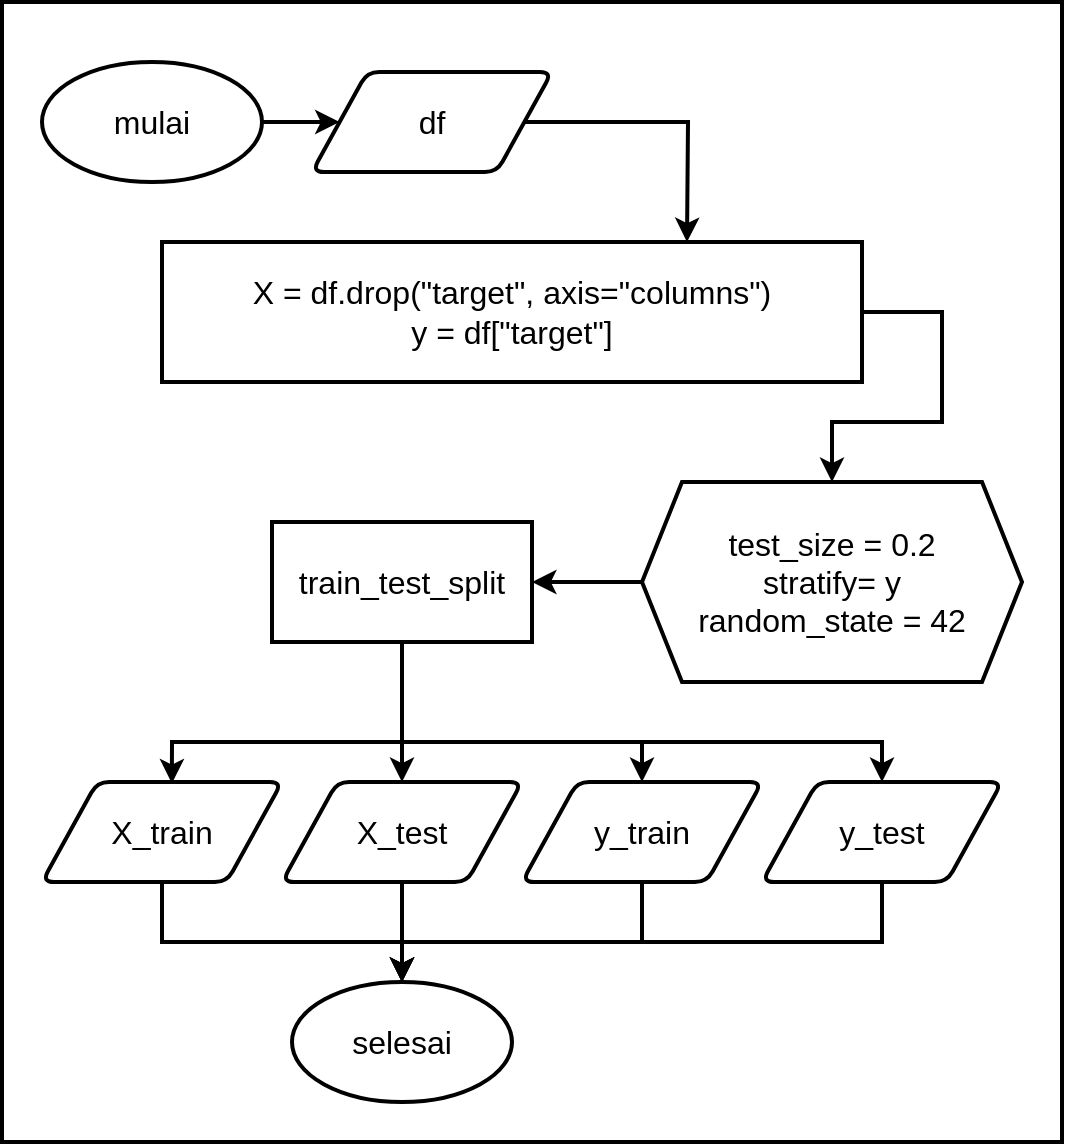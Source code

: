 <mxfile version="14.9.2" type="device"><diagram id="abEE8eUWI1DjOmHTWuad" name="Page-1"><mxGraphModel dx="975" dy="544" grid="1" gridSize="10" guides="1" tooltips="1" connect="1" arrows="1" fold="1" page="1" pageScale="1" pageWidth="850" pageHeight="1100" math="0" shadow="0"><root><mxCell id="0"/><mxCell id="1" parent="0"/><mxCell id="JlBaiQRBl2g02einWj_y-2" value="" style="group" vertex="1" connectable="0" parent="1"><mxGeometry x="80" y="50" width="530" height="570" as="geometry"/></mxCell><mxCell id="C0JD0NluYTuLTshoqjR8-23" value="" style="rounded=0;whiteSpace=wrap;html=1;strokeWidth=2;" parent="JlBaiQRBl2g02einWj_y-2" vertex="1"><mxGeometry width="530" height="570" as="geometry"/></mxCell><mxCell id="C0JD0NluYTuLTshoqjR8-1" value="&lt;font style=&quot;font-size: 16px&quot;&gt;mulai&lt;/font&gt;" style="ellipse;whiteSpace=wrap;html=1;strokeWidth=2;" parent="JlBaiQRBl2g02einWj_y-2" vertex="1"><mxGeometry x="20" y="30" width="110" height="60" as="geometry"/></mxCell><mxCell id="C0JD0NluYTuLTshoqjR8-2" value="&lt;font style=&quot;font-size: 16px&quot;&gt;df&lt;/font&gt;" style="shape=parallelogram;html=1;strokeWidth=2;perimeter=parallelogramPerimeter;whiteSpace=wrap;rounded=1;arcSize=12;size=0.23;" parent="JlBaiQRBl2g02einWj_y-2" vertex="1"><mxGeometry x="155" y="35" width="120" height="50" as="geometry"/></mxCell><mxCell id="C0JD0NluYTuLTshoqjR8-3" value="&lt;font style=&quot;font-size: 16px&quot;&gt;X_train&lt;/font&gt;" style="shape=parallelogram;html=1;strokeWidth=2;perimeter=parallelogramPerimeter;whiteSpace=wrap;rounded=1;arcSize=12;size=0.23;" parent="JlBaiQRBl2g02einWj_y-2" vertex="1"><mxGeometry x="20" y="390" width="120" height="50" as="geometry"/></mxCell><mxCell id="C0JD0NluYTuLTshoqjR8-4" value="&lt;font style=&quot;font-size: 16px&quot;&gt;X_test&lt;/font&gt;" style="shape=parallelogram;html=1;strokeWidth=2;perimeter=parallelogramPerimeter;whiteSpace=wrap;rounded=1;arcSize=12;size=0.23;" parent="JlBaiQRBl2g02einWj_y-2" vertex="1"><mxGeometry x="140" y="390" width="120" height="50" as="geometry"/></mxCell><mxCell id="C0JD0NluYTuLTshoqjR8-5" value="&lt;span style=&quot;font-size: 16px&quot;&gt;y_train&lt;/span&gt;" style="shape=parallelogram;html=1;strokeWidth=2;perimeter=parallelogramPerimeter;whiteSpace=wrap;rounded=1;arcSize=12;size=0.23;" parent="JlBaiQRBl2g02einWj_y-2" vertex="1"><mxGeometry x="260" y="390" width="120" height="50" as="geometry"/></mxCell><mxCell id="C0JD0NluYTuLTshoqjR8-6" value="&lt;font style=&quot;font-size: 16px&quot;&gt;y_test&lt;/font&gt;" style="shape=parallelogram;html=1;strokeWidth=2;perimeter=parallelogramPerimeter;whiteSpace=wrap;rounded=1;arcSize=12;size=0.23;" parent="JlBaiQRBl2g02einWj_y-2" vertex="1"><mxGeometry x="380" y="390" width="120" height="50" as="geometry"/></mxCell><mxCell id="C0JD0NluYTuLTshoqjR8-7" value="&lt;font style=&quot;font-size: 16px&quot;&gt;selesai&lt;/font&gt;" style="ellipse;whiteSpace=wrap;html=1;strokeWidth=2;" parent="JlBaiQRBl2g02einWj_y-2" vertex="1"><mxGeometry x="145" y="490" width="110" height="60" as="geometry"/></mxCell><mxCell id="C0JD0NluYTuLTshoqjR8-8" value="&lt;font style=&quot;font-size: 16px&quot;&gt;test_size = 0.2&lt;br&gt;stratify= y&lt;br&gt;random_state = 42&lt;br&gt;&lt;/font&gt;" style="shape=hexagon;perimeter=hexagonPerimeter2;whiteSpace=wrap;html=1;fixedSize=1;strokeWidth=2;" parent="JlBaiQRBl2g02einWj_y-2" vertex="1"><mxGeometry x="320" y="240" width="190" height="100" as="geometry"/></mxCell><mxCell id="C0JD0NluYTuLTshoqjR8-10" value="" style="endArrow=classic;html=1;strokeWidth=2;exitX=1;exitY=0.5;exitDx=0;exitDy=0;entryX=0.75;entryY=0;entryDx=0;entryDy=0;rounded=0;" parent="JlBaiQRBl2g02einWj_y-2" source="C0JD0NluYTuLTshoqjR8-2" target="JlBaiQRBl2g02einWj_y-1" edge="1"><mxGeometry y="-5" width="50" height="50" as="geometry"><mxPoint x="350" y="135" as="sourcePoint"/><mxPoint x="320" y="60" as="targetPoint"/><Array as="points"><mxPoint x="343" y="60"/></Array></mxGeometry></mxCell><mxCell id="C0JD0NluYTuLTshoqjR8-11" value="" style="endArrow=classic;html=1;strokeWidth=2;exitX=1;exitY=0.5;exitDx=0;exitDy=0;entryX=0;entryY=0.5;entryDx=0;entryDy=0;" parent="JlBaiQRBl2g02einWj_y-2" source="C0JD0NluYTuLTshoqjR8-1" target="C0JD0NluYTuLTshoqjR8-2" edge="1"><mxGeometry y="-5" width="50" height="50" as="geometry"><mxPoint x="290" y="85" as="sourcePoint"/><mxPoint x="340" y="35" as="targetPoint"/></mxGeometry></mxCell><mxCell id="C0JD0NluYTuLTshoqjR8-12" value="&lt;font style=&quot;font-size: 16px&quot;&gt;train_test_split&lt;/font&gt;" style="rounded=0;whiteSpace=wrap;html=1;strokeWidth=2;" parent="JlBaiQRBl2g02einWj_y-2" vertex="1"><mxGeometry x="135" y="260" width="130" height="60" as="geometry"/></mxCell><mxCell id="C0JD0NluYTuLTshoqjR8-13" value="" style="endArrow=classic;html=1;strokeWidth=2;exitX=1;exitY=0.5;exitDx=0;exitDy=0;entryX=0.5;entryY=0;entryDx=0;entryDy=0;rounded=0;" parent="JlBaiQRBl2g02einWj_y-2" source="JlBaiQRBl2g02einWj_y-1" target="C0JD0NluYTuLTshoqjR8-8" edge="1"><mxGeometry y="90" width="50" height="50" as="geometry"><mxPoint x="415" y="200" as="sourcePoint"/><mxPoint x="360" y="250" as="targetPoint"/><Array as="points"><mxPoint x="470" y="155"/><mxPoint x="470" y="210"/><mxPoint x="415" y="210"/></Array></mxGeometry></mxCell><mxCell id="C0JD0NluYTuLTshoqjR8-14" value="" style="endArrow=classic;html=1;strokeWidth=2;exitX=0;exitY=0.5;exitDx=0;exitDy=0;entryX=1;entryY=0.5;entryDx=0;entryDy=0;" parent="JlBaiQRBl2g02einWj_y-2" source="C0JD0NluYTuLTshoqjR8-8" target="C0JD0NluYTuLTshoqjR8-12" edge="1"><mxGeometry y="90" width="50" height="50" as="geometry"><mxPoint x="310" y="300" as="sourcePoint"/><mxPoint x="360" y="250" as="targetPoint"/></mxGeometry></mxCell><mxCell id="C0JD0NluYTuLTshoqjR8-15" value="" style="endArrow=classic;html=1;strokeWidth=2;exitX=0.5;exitY=1;exitDx=0;exitDy=0;entryX=0.541;entryY=0.014;entryDx=0;entryDy=0;entryPerimeter=0;rounded=0;" parent="JlBaiQRBl2g02einWj_y-2" source="C0JD0NluYTuLTshoqjR8-12" target="C0JD0NluYTuLTshoqjR8-3" edge="1"><mxGeometry y="90" width="50" height="50" as="geometry"><mxPoint x="440" y="250" as="sourcePoint"/><mxPoint x="490" y="200" as="targetPoint"/><Array as="points"><mxPoint x="200" y="370"/><mxPoint x="85" y="370"/></Array></mxGeometry></mxCell><mxCell id="C0JD0NluYTuLTshoqjR8-16" value="" style="endArrow=classic;html=1;strokeWidth=2;exitX=0.5;exitY=1;exitDx=0;exitDy=0;entryX=0.5;entryY=0;entryDx=0;entryDy=0;" parent="JlBaiQRBl2g02einWj_y-2" source="C0JD0NluYTuLTshoqjR8-12" target="C0JD0NluYTuLTshoqjR8-4" edge="1"><mxGeometry y="90" width="50" height="50" as="geometry"><mxPoint x="330" y="290" as="sourcePoint"/><mxPoint x="380" y="240" as="targetPoint"/></mxGeometry></mxCell><mxCell id="C0JD0NluYTuLTshoqjR8-17" value="" style="endArrow=classic;html=1;strokeWidth=2;exitX=0.5;exitY=1;exitDx=0;exitDy=0;entryX=0.5;entryY=0;entryDx=0;entryDy=0;rounded=0;" parent="JlBaiQRBl2g02einWj_y-2" source="C0JD0NluYTuLTshoqjR8-12" target="C0JD0NluYTuLTshoqjR8-5" edge="1"><mxGeometry y="90" width="50" height="50" as="geometry"><mxPoint x="360" y="330" as="sourcePoint"/><mxPoint x="410" y="280" as="targetPoint"/><Array as="points"><mxPoint x="200" y="370"/><mxPoint x="320" y="370"/></Array></mxGeometry></mxCell><mxCell id="C0JD0NluYTuLTshoqjR8-18" value="" style="endArrow=classic;html=1;strokeWidth=2;exitX=0.5;exitY=1;exitDx=0;exitDy=0;entryX=0.5;entryY=0;entryDx=0;entryDy=0;rounded=0;" parent="JlBaiQRBl2g02einWj_y-2" source="C0JD0NluYTuLTshoqjR8-12" target="C0JD0NluYTuLTshoqjR8-6" edge="1"><mxGeometry y="90" width="50" height="50" as="geometry"><mxPoint x="360" y="330" as="sourcePoint"/><mxPoint x="410" y="280" as="targetPoint"/><Array as="points"><mxPoint x="200" y="370"/><mxPoint x="440" y="370"/></Array></mxGeometry></mxCell><mxCell id="C0JD0NluYTuLTshoqjR8-19" value="" style="endArrow=classic;html=1;strokeWidth=2;exitX=0.5;exitY=1;exitDx=0;exitDy=0;entryX=0.5;entryY=0;entryDx=0;entryDy=0;" parent="JlBaiQRBl2g02einWj_y-2" source="C0JD0NluYTuLTshoqjR8-4" target="C0JD0NluYTuLTshoqjR8-7" edge="1"><mxGeometry y="90" width="50" height="50" as="geometry"><mxPoint x="270" y="310" as="sourcePoint"/><mxPoint x="320" y="260" as="targetPoint"/></mxGeometry></mxCell><mxCell id="C0JD0NluYTuLTshoqjR8-20" value="" style="endArrow=classic;html=1;strokeWidth=2;exitX=0.5;exitY=1;exitDx=0;exitDy=0;entryX=0.5;entryY=0;entryDx=0;entryDy=0;rounded=0;" parent="JlBaiQRBl2g02einWj_y-2" source="C0JD0NluYTuLTshoqjR8-5" target="C0JD0NluYTuLTshoqjR8-7" edge="1"><mxGeometry y="90" width="50" height="50" as="geometry"><mxPoint x="220" y="480" as="sourcePoint"/><mxPoint x="270" y="430" as="targetPoint"/><Array as="points"><mxPoint x="320" y="470"/><mxPoint x="200" y="470"/></Array></mxGeometry></mxCell><mxCell id="C0JD0NluYTuLTshoqjR8-21" value="" style="endArrow=classic;html=1;strokeWidth=2;exitX=0.5;exitY=1;exitDx=0;exitDy=0;entryX=0.5;entryY=0;entryDx=0;entryDy=0;rounded=0;" parent="JlBaiQRBl2g02einWj_y-2" source="C0JD0NluYTuLTshoqjR8-3" target="C0JD0NluYTuLTshoqjR8-7" edge="1"><mxGeometry y="90" width="50" height="50" as="geometry"><mxPoint x="190" y="480" as="sourcePoint"/><mxPoint x="240" y="430" as="targetPoint"/><Array as="points"><mxPoint x="80" y="470"/><mxPoint x="200" y="470"/></Array></mxGeometry></mxCell><mxCell id="C0JD0NluYTuLTshoqjR8-22" value="" style="endArrow=classic;html=1;strokeWidth=2;exitX=0.5;exitY=1;exitDx=0;exitDy=0;entryX=0.5;entryY=0;entryDx=0;entryDy=0;rounded=0;" parent="JlBaiQRBl2g02einWj_y-2" source="C0JD0NluYTuLTshoqjR8-6" target="C0JD0NluYTuLTshoqjR8-7" edge="1"><mxGeometry y="90" width="50" height="50" as="geometry"><mxPoint x="240" y="440" as="sourcePoint"/><mxPoint x="290" y="390" as="targetPoint"/><Array as="points"><mxPoint x="440" y="470"/><mxPoint x="200" y="470"/></Array></mxGeometry></mxCell><mxCell id="JlBaiQRBl2g02einWj_y-1" value="&lt;font style=&quot;font-size: 16px&quot;&gt;X = df.drop(&quot;target&quot;, axis=&quot;columns&quot;)&lt;br&gt;y = df[&quot;target&quot;]&lt;/font&gt;" style="rounded=0;whiteSpace=wrap;html=1;strokeWidth=2;" vertex="1" parent="JlBaiQRBl2g02einWj_y-2"><mxGeometry x="80" y="120" width="350" height="70" as="geometry"/></mxCell></root></mxGraphModel></diagram></mxfile>